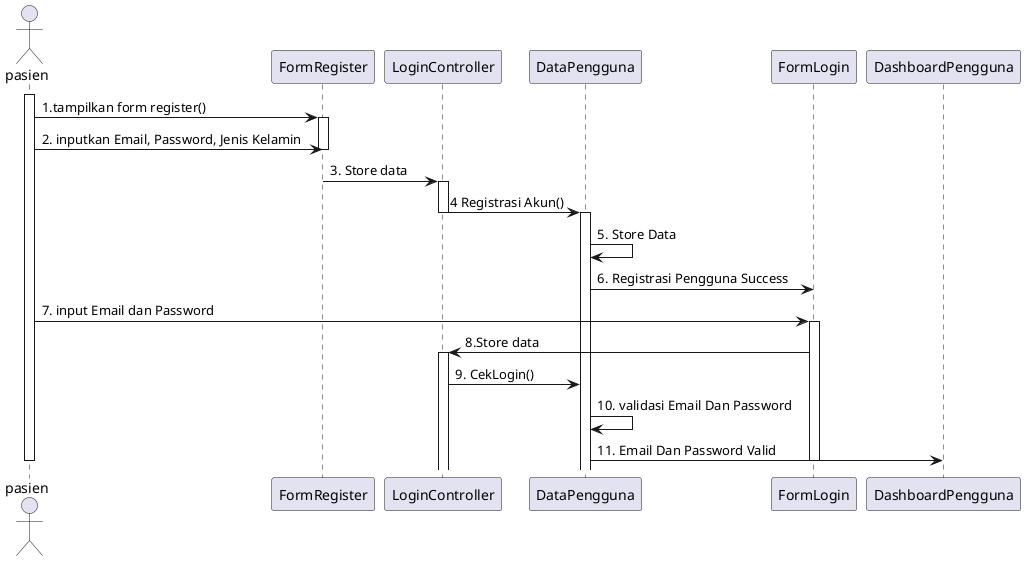 @startuml
actor pasien
activate pasien
pasien->FormRegister : 1.tampilkan form register()
activate FormRegister
pasien->FormRegister : 2. inputkan Email, Password, Jenis Kelamin
deactivate FormRegister
FormRegister->LoginController : 3. Store data
activate LoginController
LoginController->DataPengguna :4 Registrasi Akun()
deactivate LoginController
activate DataPengguna
DataPengguna->DataPengguna : 5. Store Data
DataPengguna->FormLogin : 6. Registrasi Pengguna Success

pasien->FormLogin : 7. input Email dan Password
activate FormLogin
FormLogin->LoginController : 8.Store data
activate LoginController
LoginController->DataPengguna : 9. CekLogin()
DataPengguna->DataPengguna : 10. validasi Email Dan Password
DataPengguna->DashboardPengguna : 11. Email Dan Password Valid
deactivate FormLogin

deactivate pasien



@enduml
